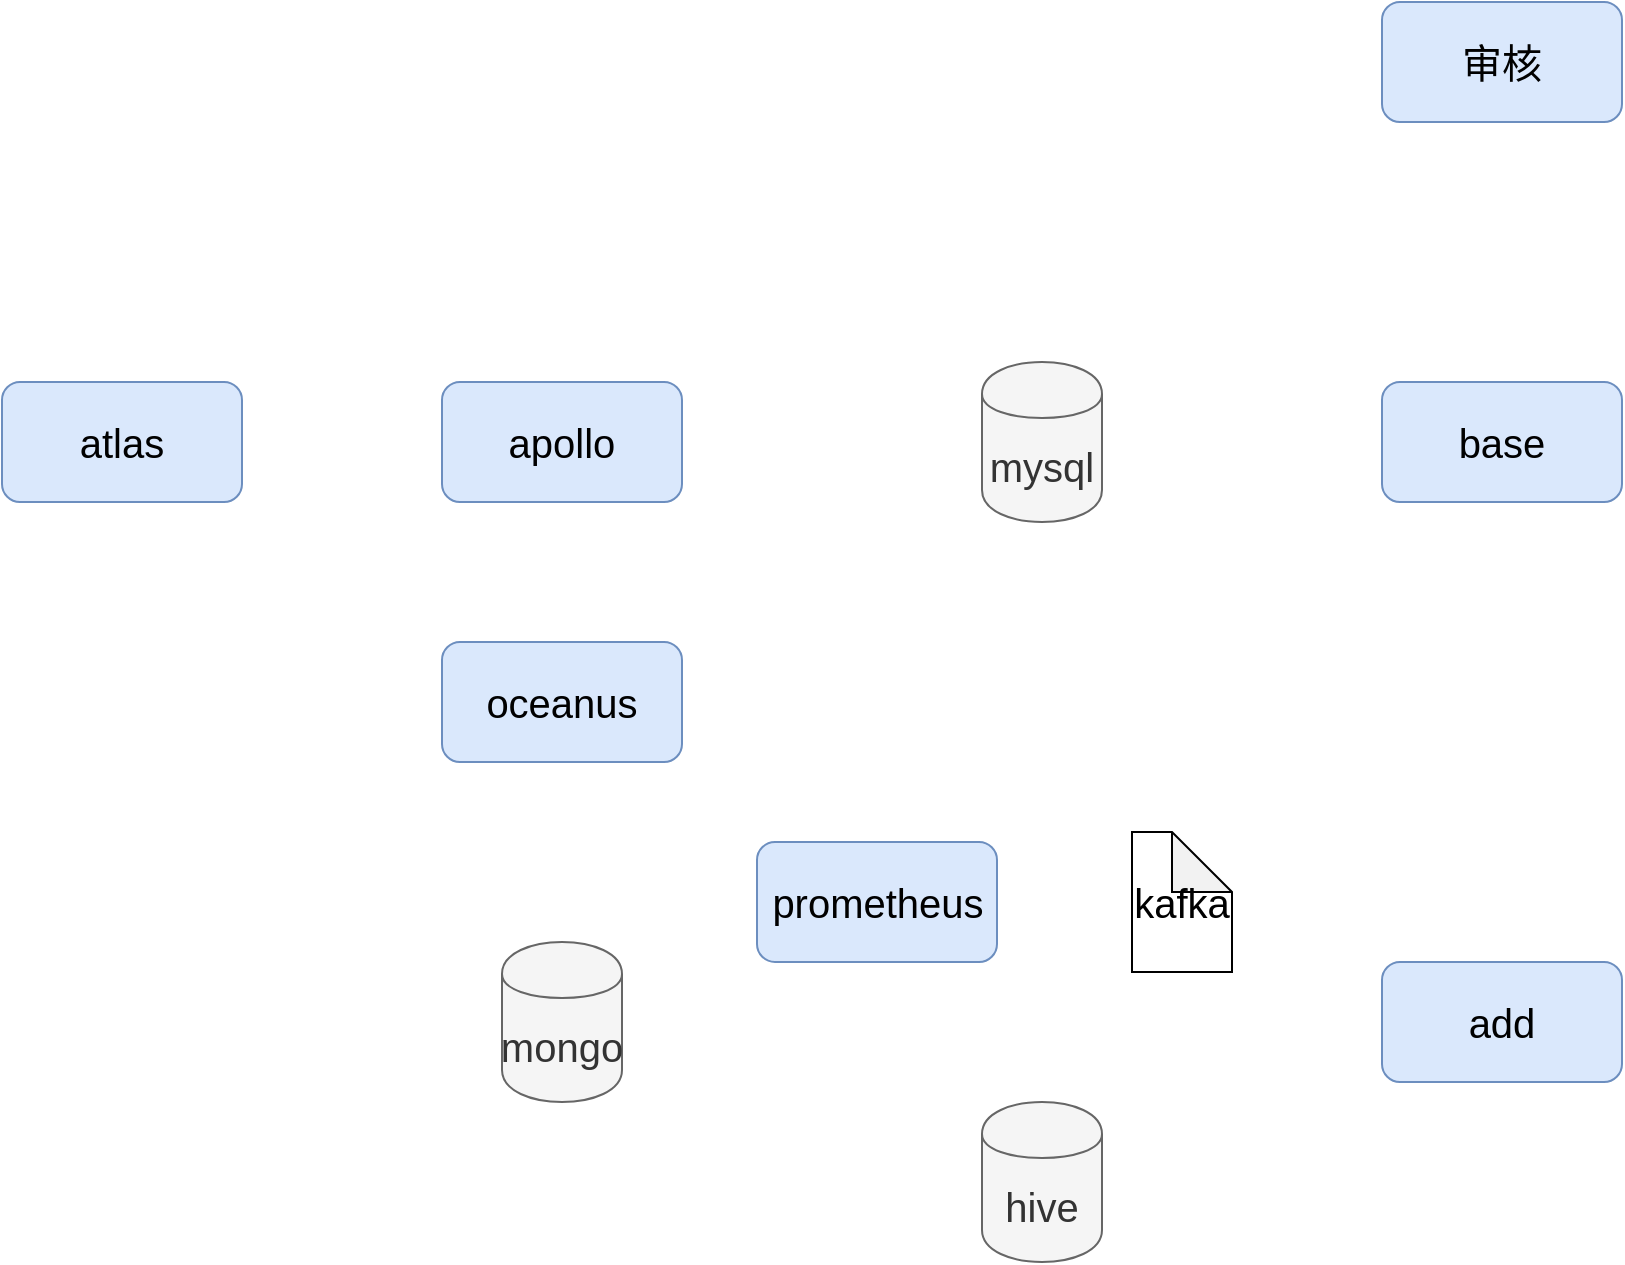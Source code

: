 <mxfile version="10.5.4" type="github"><diagram id="0FTP7lMZQU2jcDTbZO7a" name="Page-1"><mxGraphModel dx="1394" dy="763" grid="1" gridSize="10" guides="1" tooltips="1" connect="1" arrows="1" fold="1" page="1" pageScale="1" pageWidth="826" pageHeight="1169" math="0" shadow="0"><root><mxCell id="0"/><mxCell id="1" parent="0"/><mxCell id="pqbRUcAZ-pPedBwj6LFp-1" value="&lt;font style=&quot;font-size: 20px&quot;&gt;atlas&lt;/font&gt;" style="rounded=1;whiteSpace=wrap;html=1;fillColor=#dae8fc;strokeColor=#6c8ebf;" vertex="1" parent="1"><mxGeometry x="230" y="260" width="120" height="60" as="geometry"/></mxCell><mxCell id="pqbRUcAZ-pPedBwj6LFp-2" value="&lt;font style=&quot;font-size: 20px&quot;&gt;apollo&lt;/font&gt;" style="rounded=1;whiteSpace=wrap;html=1;fillColor=#dae8fc;strokeColor=#6c8ebf;" vertex="1" parent="1"><mxGeometry x="450" y="260" width="120" height="60" as="geometry"/></mxCell><mxCell id="pqbRUcAZ-pPedBwj6LFp-3" value="&lt;font style=&quot;font-size: 20px&quot;&gt;oceanus&lt;/font&gt;" style="rounded=1;whiteSpace=wrap;html=1;fillColor=#dae8fc;strokeColor=#6c8ebf;" vertex="1" parent="1"><mxGeometry x="450" y="390" width="120" height="60" as="geometry"/></mxCell><mxCell id="pqbRUcAZ-pPedBwj6LFp-4" value="&lt;font style=&quot;font-size: 20px&quot;&gt;审核&lt;/font&gt;" style="rounded=1;whiteSpace=wrap;html=1;fillColor=#dae8fc;strokeColor=#6c8ebf;" vertex="1" parent="1"><mxGeometry x="920" y="70" width="120" height="60" as="geometry"/></mxCell><mxCell id="pqbRUcAZ-pPedBwj6LFp-5" value="&lt;font style=&quot;font-size: 20px&quot;&gt;mysql&lt;/font&gt;" style="shape=cylinder;whiteSpace=wrap;html=1;boundedLbl=1;backgroundOutline=1;fillColor=#f5f5f5;strokeColor=#666666;fontColor=#333333;" vertex="1" parent="1"><mxGeometry x="720" y="250" width="60" height="80" as="geometry"/></mxCell><mxCell id="pqbRUcAZ-pPedBwj6LFp-6" value="&lt;font style=&quot;font-size: 20px&quot;&gt;base&lt;/font&gt;" style="rounded=1;whiteSpace=wrap;html=1;fillColor=#dae8fc;strokeColor=#6c8ebf;" vertex="1" parent="1"><mxGeometry x="920" y="260" width="120" height="60" as="geometry"/></mxCell><mxCell id="pqbRUcAZ-pPedBwj6LFp-7" value="&lt;font style=&quot;font-size: 20px&quot;&gt;mongo&lt;/font&gt;" style="shape=cylinder;whiteSpace=wrap;html=1;boundedLbl=1;backgroundOutline=1;fillColor=#f5f5f5;strokeColor=#666666;fontColor=#333333;" vertex="1" parent="1"><mxGeometry x="480" y="540" width="60" height="80" as="geometry"/></mxCell><mxCell id="pqbRUcAZ-pPedBwj6LFp-9" value="&lt;font style=&quot;font-size: 20px&quot;&gt;add&lt;/font&gt;" style="rounded=1;whiteSpace=wrap;html=1;fillColor=#dae8fc;strokeColor=#6c8ebf;" vertex="1" parent="1"><mxGeometry x="920" y="550" width="120" height="60" as="geometry"/></mxCell><mxCell id="pqbRUcAZ-pPedBwj6LFp-10" value="&lt;font style=&quot;font-size: 20px&quot;&gt;prometheus&lt;/font&gt;" style="rounded=1;whiteSpace=wrap;html=1;fillColor=#dae8fc;strokeColor=#6c8ebf;" vertex="1" parent="1"><mxGeometry x="607.5" y="490" width="120" height="60" as="geometry"/></mxCell><mxCell id="pqbRUcAZ-pPedBwj6LFp-12" value="&lt;font style=&quot;font-size: 20px&quot;&gt;hive&lt;/font&gt;" style="shape=cylinder;whiteSpace=wrap;html=1;boundedLbl=1;backgroundOutline=1;fillColor=#f5f5f5;strokeColor=#666666;fontColor=#333333;" vertex="1" parent="1"><mxGeometry x="720" y="620" width="60" height="80" as="geometry"/></mxCell><mxCell id="pqbRUcAZ-pPedBwj6LFp-14" value="&lt;font style=&quot;font-size: 20px&quot;&gt;kafka&lt;/font&gt;" style="shape=note;whiteSpace=wrap;html=1;backgroundOutline=1;darkOpacity=0.05;" vertex="1" parent="1"><mxGeometry x="795" y="485" width="50" height="70" as="geometry"/></mxCell></root></mxGraphModel></diagram></mxfile>